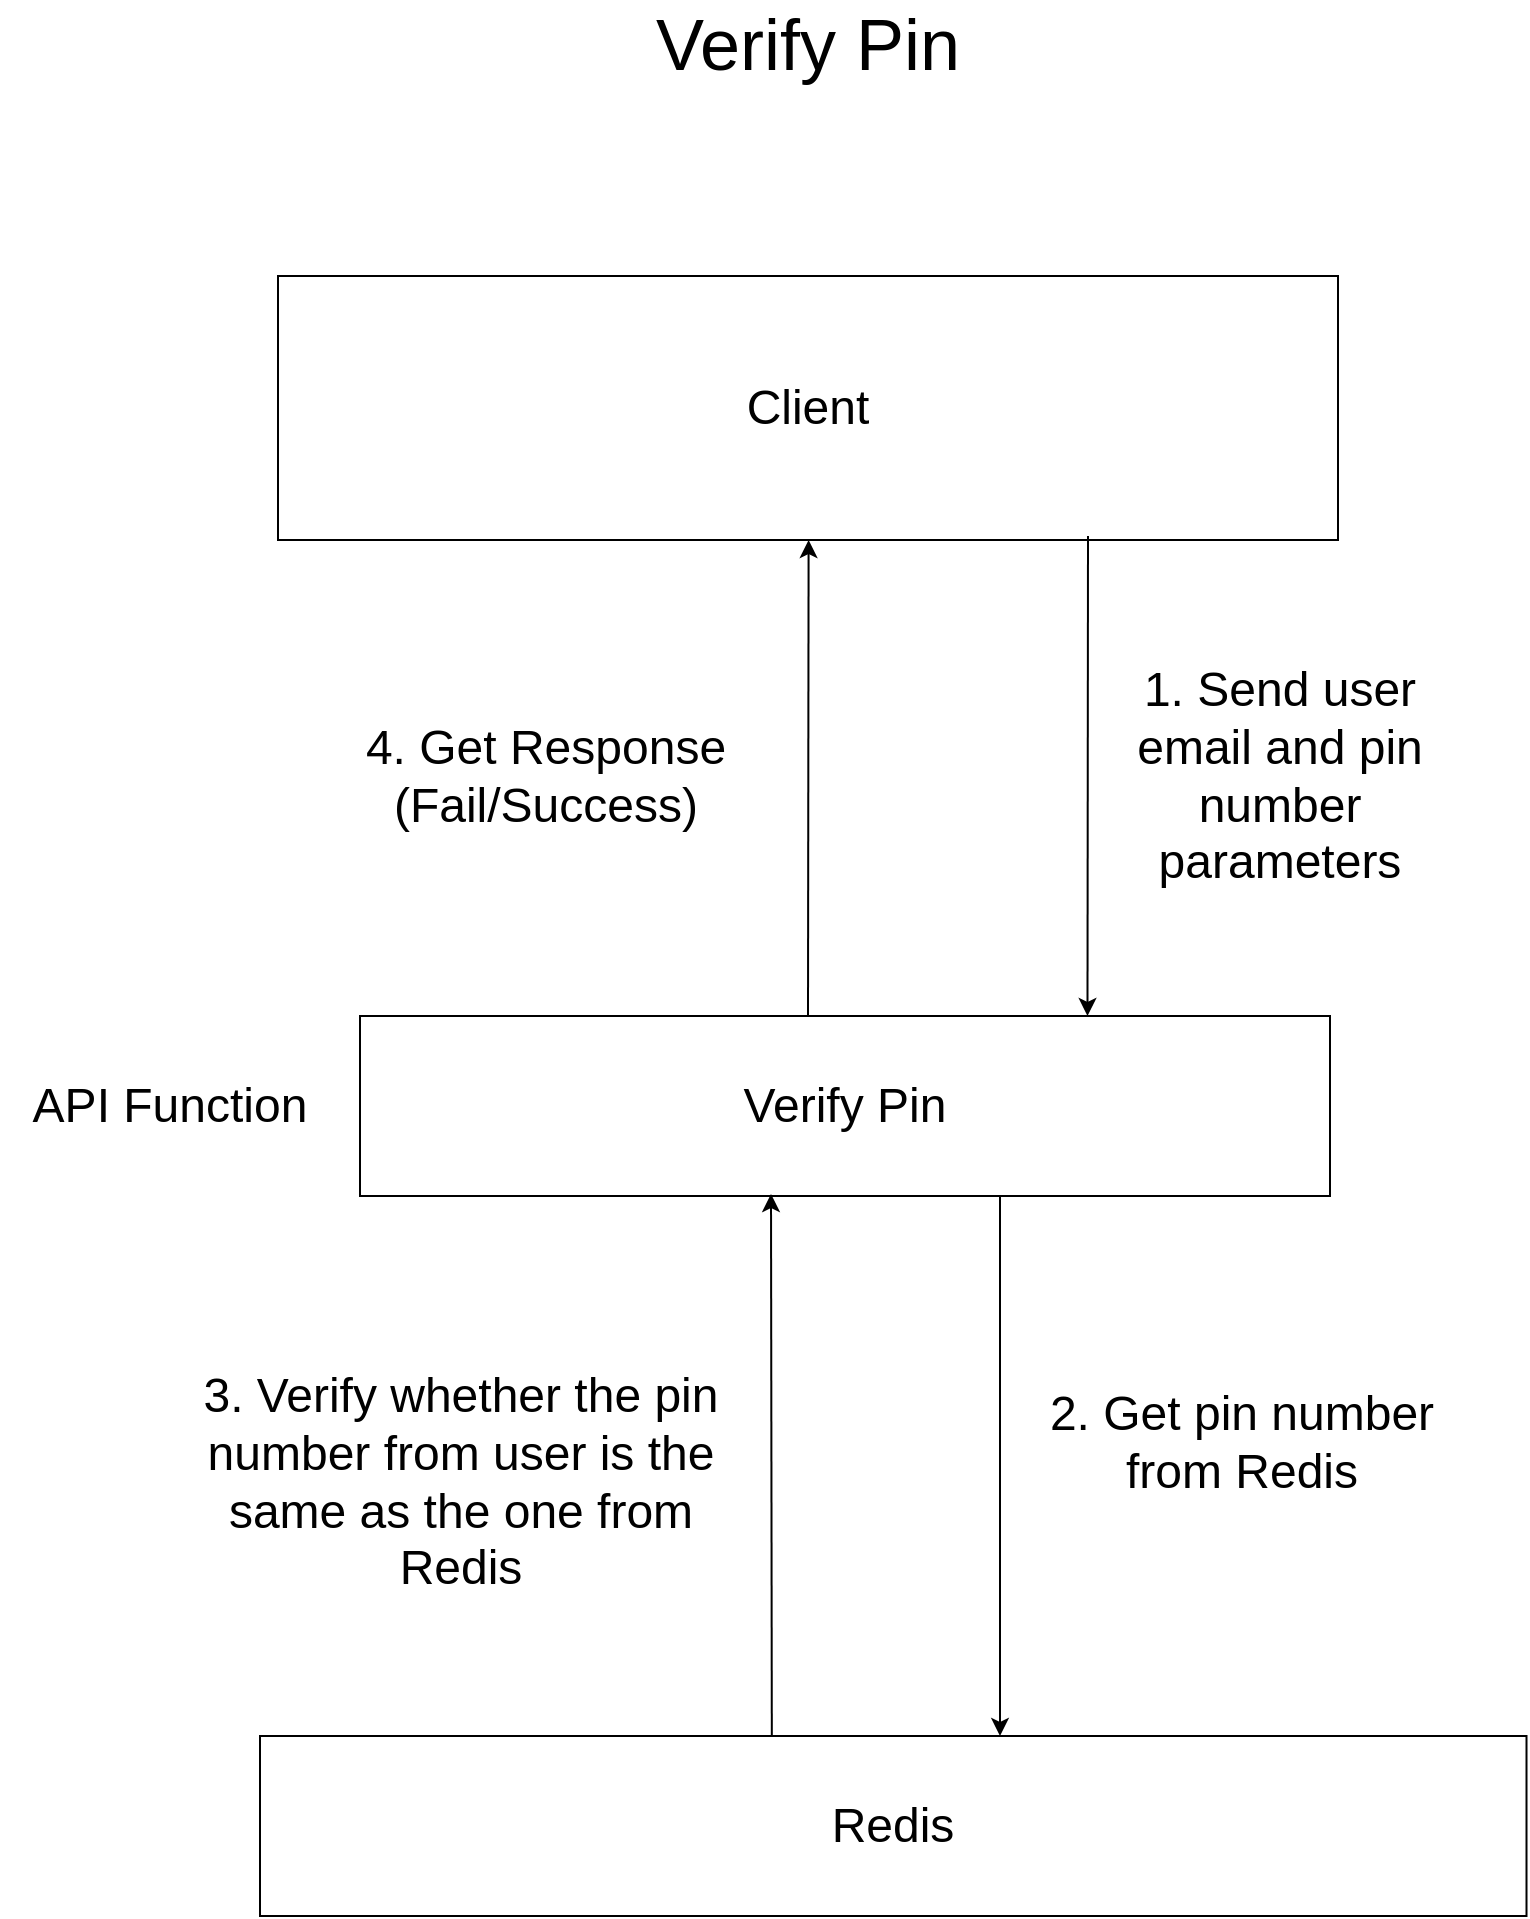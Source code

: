 <mxfile>
    <diagram id="VsEmvuRzUxRk2CydX7QT" name="Page-1">
        <mxGraphModel dx="1289" dy="619" grid="1" gridSize="10" guides="1" tooltips="1" connect="1" arrows="1" fold="1" page="1" pageScale="1" pageWidth="827" pageHeight="1169" math="0" shadow="0">
            <root>
                <mxCell id="0"/>
                <mxCell id="1" parent="0"/>
                <mxCell id="32" value="&lt;font style=&quot;font-size: 24px;&quot;&gt;Client&lt;/font&gt;" style="rounded=0;whiteSpace=wrap;html=1;" vertex="1" parent="1">
                    <mxGeometry x="159" y="210" width="530" height="132" as="geometry"/>
                </mxCell>
                <mxCell id="33" value="Verify Pin" style="rounded=0;whiteSpace=wrap;html=1;fontSize=24;" vertex="1" parent="1">
                    <mxGeometry x="200" y="580" width="485" height="90" as="geometry"/>
                </mxCell>
                <mxCell id="34" value="1. Send user email and pin number parameters" style="text;html=1;strokeColor=none;fillColor=none;align=center;verticalAlign=middle;whiteSpace=wrap;rounded=0;fontSize=24;" vertex="1" parent="1">
                    <mxGeometry x="580" y="400" width="160" height="120" as="geometry"/>
                </mxCell>
                <mxCell id="35" value="" style="endArrow=classic;html=1;fontSize=24;entryX=0.75;entryY=0;entryDx=0;entryDy=0;" edge="1" parent="1" target="33">
                    <mxGeometry width="50" height="50" relative="1" as="geometry">
                        <mxPoint x="564.0" y="340" as="sourcePoint"/>
                        <mxPoint x="700" y="590" as="targetPoint"/>
                    </mxGeometry>
                </mxCell>
                <mxCell id="36" value="" style="endArrow=classic;html=1;fontSize=24;" edge="1" parent="1">
                    <mxGeometry width="50" height="50" relative="1" as="geometry">
                        <mxPoint x="424.0" y="580" as="sourcePoint"/>
                        <mxPoint x="424.303" y="342" as="targetPoint"/>
                    </mxGeometry>
                </mxCell>
                <mxCell id="37" value="4. Get Response&lt;br&gt;(Fail/Success)" style="text;html=1;strokeColor=none;fillColor=none;align=center;verticalAlign=middle;whiteSpace=wrap;rounded=0;fontSize=24;" vertex="1" parent="1">
                    <mxGeometry x="180" y="380" width="225.5" height="160" as="geometry"/>
                </mxCell>
                <mxCell id="38" value="API Function" style="text;html=1;strokeColor=none;fillColor=none;align=center;verticalAlign=middle;whiteSpace=wrap;rounded=0;fontSize=24;" vertex="1" parent="1">
                    <mxGeometry x="20" y="565" width="170" height="120" as="geometry"/>
                </mxCell>
                <mxCell id="39" value="&lt;font style=&quot;font-size: 36px;&quot;&gt;Verify Pin&lt;/font&gt;" style="text;html=1;strokeColor=none;fillColor=none;align=center;verticalAlign=middle;whiteSpace=wrap;rounded=0;" vertex="1" parent="1">
                    <mxGeometry x="251" y="79" width="346" height="30" as="geometry"/>
                </mxCell>
                <mxCell id="40" value="Redis" style="rounded=0;whiteSpace=wrap;html=1;fontSize=24;" vertex="1" parent="1">
                    <mxGeometry x="150" y="940" width="633.25" height="90" as="geometry"/>
                </mxCell>
                <mxCell id="41" value="" style="endArrow=classic;html=1;exitX=1;exitY=1;exitDx=0;exitDy=0;" edge="1" parent="1">
                    <mxGeometry width="50" height="50" relative="1" as="geometry">
                        <mxPoint x="520.0" y="670" as="sourcePoint"/>
                        <mxPoint x="520" y="940.0" as="targetPoint"/>
                    </mxGeometry>
                </mxCell>
                <mxCell id="42" value="2. Get pin number from Redis" style="text;html=1;strokeColor=none;fillColor=none;align=center;verticalAlign=middle;whiteSpace=wrap;rounded=0;fontSize=24;" vertex="1" parent="1">
                    <mxGeometry x="530" y="700" width="222" height="185" as="geometry"/>
                </mxCell>
                <mxCell id="43" value="" style="endArrow=classic;html=1;entryX=0.75;entryY=1;entryDx=0;entryDy=0;exitX=0.31;exitY=0.011;exitDx=0;exitDy=0;exitPerimeter=0;" edge="1" parent="1">
                    <mxGeometry width="50" height="50" relative="1" as="geometry">
                        <mxPoint x="405.915" y="940" as="sourcePoint"/>
                        <mxPoint x="405.5" y="669.01" as="targetPoint"/>
                    </mxGeometry>
                </mxCell>
                <mxCell id="44" value="3. Verify whether the pin number from user is the same as the one from Redis" style="text;html=1;strokeColor=none;fillColor=none;align=center;verticalAlign=middle;whiteSpace=wrap;rounded=0;fontSize=24;" vertex="1" parent="1">
                    <mxGeometry x="120" y="720" width="261" height="185" as="geometry"/>
                </mxCell>
            </root>
        </mxGraphModel>
    </diagram>
</mxfile>